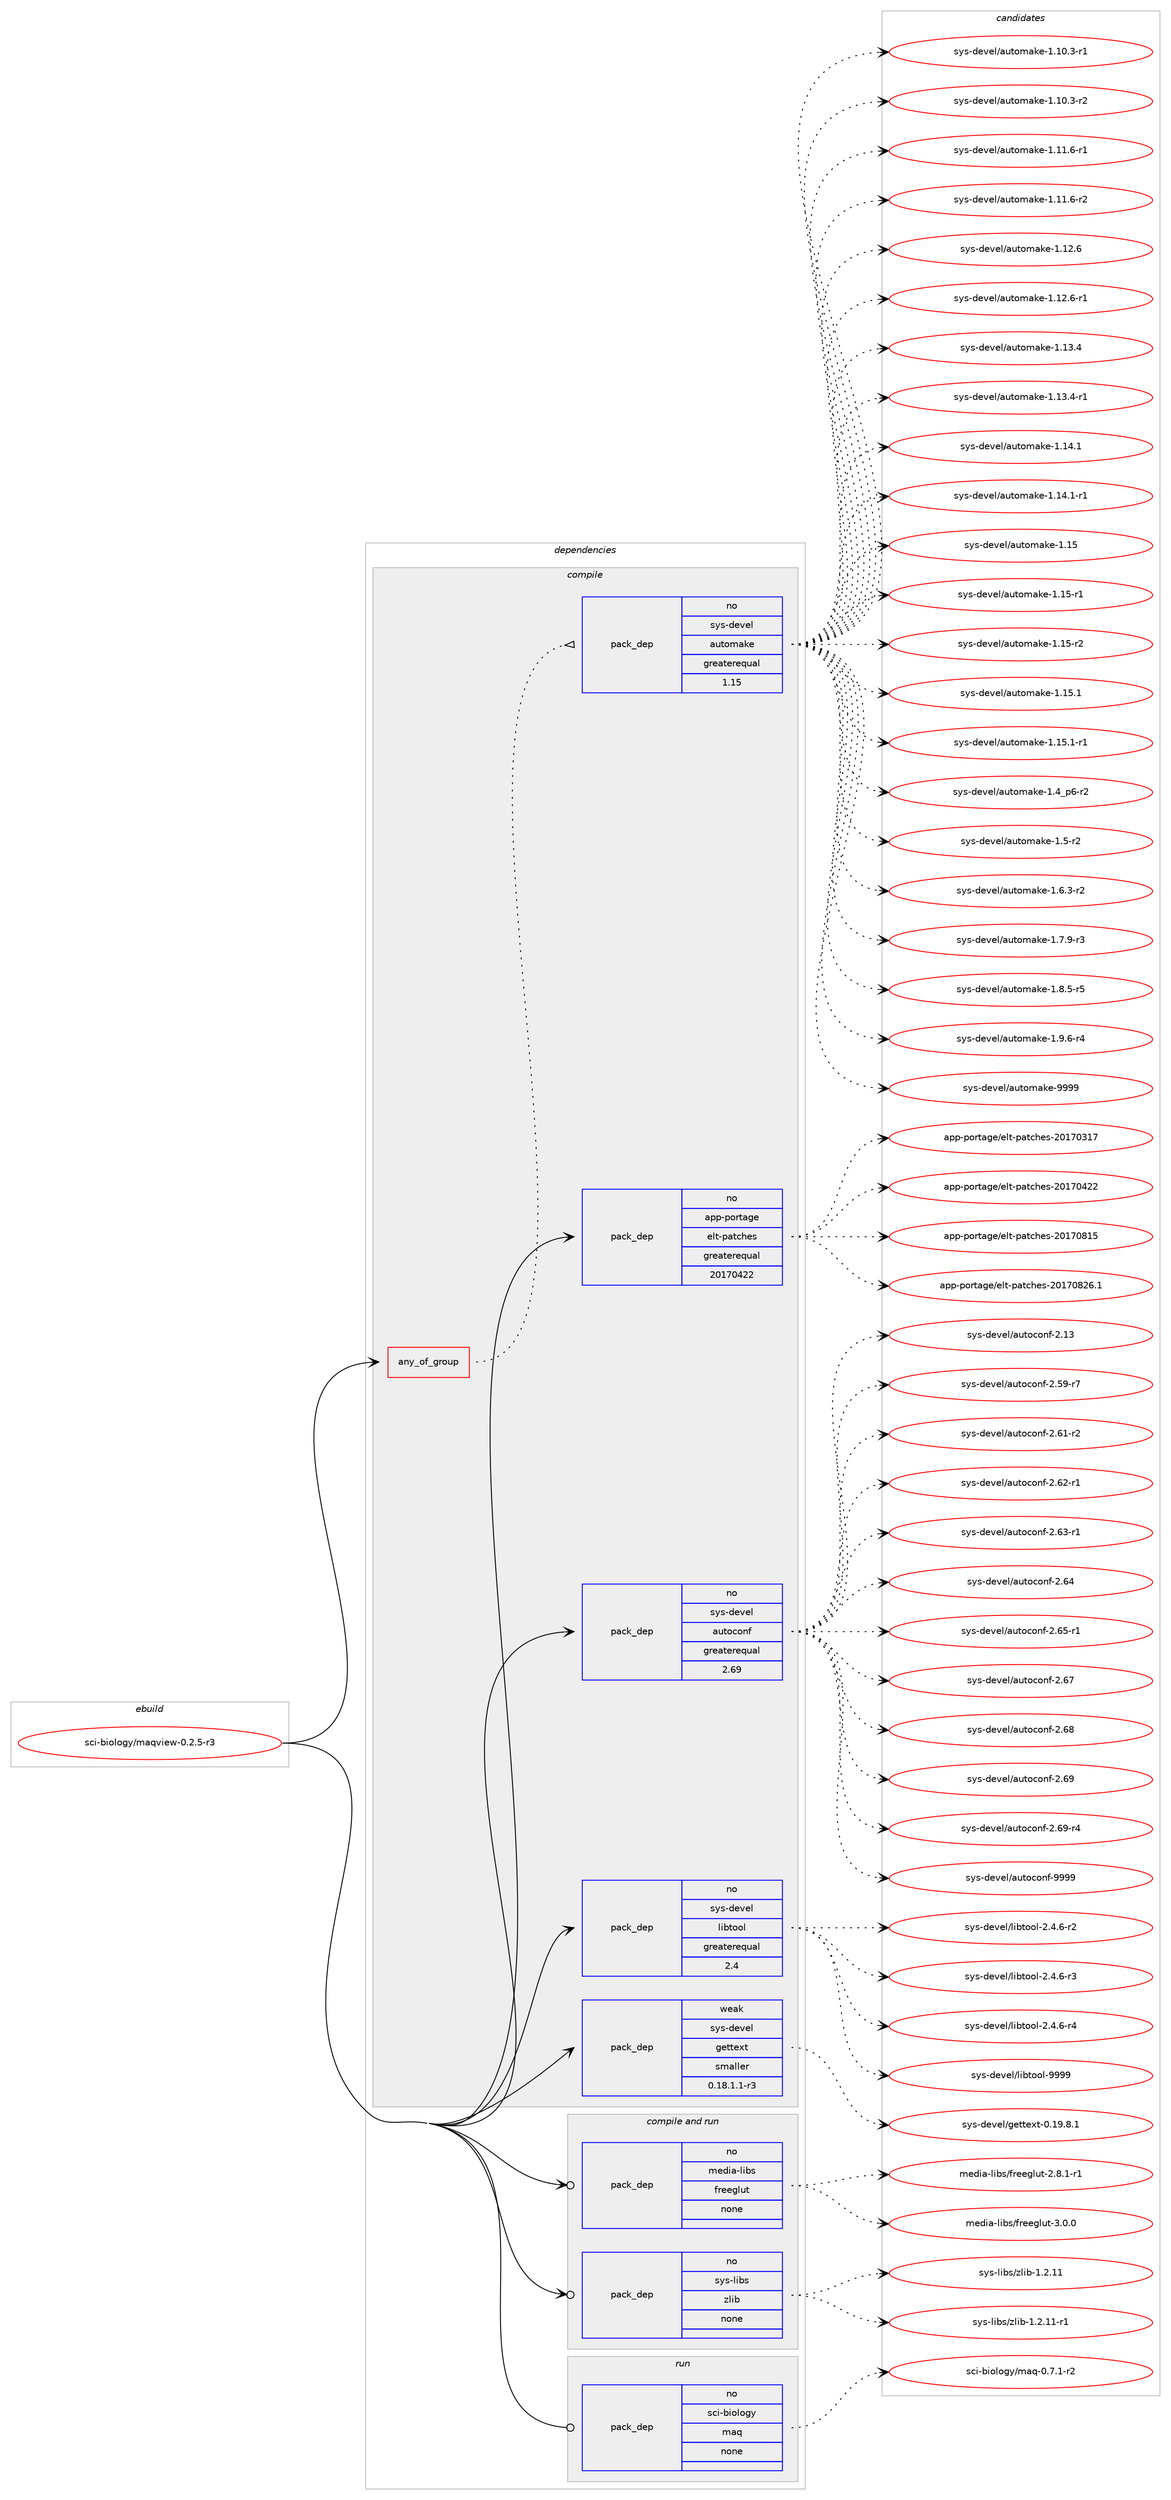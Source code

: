 digraph prolog {

# *************
# Graph options
# *************

newrank=true;
concentrate=true;
compound=true;
graph [rankdir=LR,fontname=Helvetica,fontsize=10,ranksep=1.5];#, ranksep=2.5, nodesep=0.2];
edge  [arrowhead=vee];
node  [fontname=Helvetica,fontsize=10];

# **********
# The ebuild
# **********

subgraph cluster_leftcol {
color=gray;
rank=same;
label=<<i>ebuild</i>>;
id [label="sci-biology/maqview-0.2.5-r3", color=red, width=4, href="../sci-biology/maqview-0.2.5-r3.svg"];
}

# ****************
# The dependencies
# ****************

subgraph cluster_midcol {
color=gray;
label=<<i>dependencies</i>>;
subgraph cluster_compile {
fillcolor="#eeeeee";
style=filled;
label=<<i>compile</i>>;
subgraph any7470 {
dependency444980 [label=<<TABLE BORDER="0" CELLBORDER="1" CELLSPACING="0" CELLPADDING="4"><TR><TD CELLPADDING="10">any_of_group</TD></TR></TABLE>>, shape=none, color=red];subgraph pack327901 {
dependency444981 [label=<<TABLE BORDER="0" CELLBORDER="1" CELLSPACING="0" CELLPADDING="4" WIDTH="220"><TR><TD ROWSPAN="6" CELLPADDING="30">pack_dep</TD></TR><TR><TD WIDTH="110">no</TD></TR><TR><TD>sys-devel</TD></TR><TR><TD>automake</TD></TR><TR><TD>greaterequal</TD></TR><TR><TD>1.15</TD></TR></TABLE>>, shape=none, color=blue];
}
dependency444980:e -> dependency444981:w [weight=20,style="dotted",arrowhead="oinv"];
}
id:e -> dependency444980:w [weight=20,style="solid",arrowhead="vee"];
subgraph pack327902 {
dependency444982 [label=<<TABLE BORDER="0" CELLBORDER="1" CELLSPACING="0" CELLPADDING="4" WIDTH="220"><TR><TD ROWSPAN="6" CELLPADDING="30">pack_dep</TD></TR><TR><TD WIDTH="110">no</TD></TR><TR><TD>app-portage</TD></TR><TR><TD>elt-patches</TD></TR><TR><TD>greaterequal</TD></TR><TR><TD>20170422</TD></TR></TABLE>>, shape=none, color=blue];
}
id:e -> dependency444982:w [weight=20,style="solid",arrowhead="vee"];
subgraph pack327903 {
dependency444983 [label=<<TABLE BORDER="0" CELLBORDER="1" CELLSPACING="0" CELLPADDING="4" WIDTH="220"><TR><TD ROWSPAN="6" CELLPADDING="30">pack_dep</TD></TR><TR><TD WIDTH="110">no</TD></TR><TR><TD>sys-devel</TD></TR><TR><TD>autoconf</TD></TR><TR><TD>greaterequal</TD></TR><TR><TD>2.69</TD></TR></TABLE>>, shape=none, color=blue];
}
id:e -> dependency444983:w [weight=20,style="solid",arrowhead="vee"];
subgraph pack327904 {
dependency444984 [label=<<TABLE BORDER="0" CELLBORDER="1" CELLSPACING="0" CELLPADDING="4" WIDTH="220"><TR><TD ROWSPAN="6" CELLPADDING="30">pack_dep</TD></TR><TR><TD WIDTH="110">no</TD></TR><TR><TD>sys-devel</TD></TR><TR><TD>libtool</TD></TR><TR><TD>greaterequal</TD></TR><TR><TD>2.4</TD></TR></TABLE>>, shape=none, color=blue];
}
id:e -> dependency444984:w [weight=20,style="solid",arrowhead="vee"];
subgraph pack327905 {
dependency444985 [label=<<TABLE BORDER="0" CELLBORDER="1" CELLSPACING="0" CELLPADDING="4" WIDTH="220"><TR><TD ROWSPAN="6" CELLPADDING="30">pack_dep</TD></TR><TR><TD WIDTH="110">weak</TD></TR><TR><TD>sys-devel</TD></TR><TR><TD>gettext</TD></TR><TR><TD>smaller</TD></TR><TR><TD>0.18.1.1-r3</TD></TR></TABLE>>, shape=none, color=blue];
}
id:e -> dependency444985:w [weight=20,style="solid",arrowhead="vee"];
}
subgraph cluster_compileandrun {
fillcolor="#eeeeee";
style=filled;
label=<<i>compile and run</i>>;
subgraph pack327906 {
dependency444986 [label=<<TABLE BORDER="0" CELLBORDER="1" CELLSPACING="0" CELLPADDING="4" WIDTH="220"><TR><TD ROWSPAN="6" CELLPADDING="30">pack_dep</TD></TR><TR><TD WIDTH="110">no</TD></TR><TR><TD>media-libs</TD></TR><TR><TD>freeglut</TD></TR><TR><TD>none</TD></TR><TR><TD></TD></TR></TABLE>>, shape=none, color=blue];
}
id:e -> dependency444986:w [weight=20,style="solid",arrowhead="odotvee"];
subgraph pack327907 {
dependency444987 [label=<<TABLE BORDER="0" CELLBORDER="1" CELLSPACING="0" CELLPADDING="4" WIDTH="220"><TR><TD ROWSPAN="6" CELLPADDING="30">pack_dep</TD></TR><TR><TD WIDTH="110">no</TD></TR><TR><TD>sys-libs</TD></TR><TR><TD>zlib</TD></TR><TR><TD>none</TD></TR><TR><TD></TD></TR></TABLE>>, shape=none, color=blue];
}
id:e -> dependency444987:w [weight=20,style="solid",arrowhead="odotvee"];
}
subgraph cluster_run {
fillcolor="#eeeeee";
style=filled;
label=<<i>run</i>>;
subgraph pack327908 {
dependency444988 [label=<<TABLE BORDER="0" CELLBORDER="1" CELLSPACING="0" CELLPADDING="4" WIDTH="220"><TR><TD ROWSPAN="6" CELLPADDING="30">pack_dep</TD></TR><TR><TD WIDTH="110">no</TD></TR><TR><TD>sci-biology</TD></TR><TR><TD>maq</TD></TR><TR><TD>none</TD></TR><TR><TD></TD></TR></TABLE>>, shape=none, color=blue];
}
id:e -> dependency444988:w [weight=20,style="solid",arrowhead="odot"];
}
}

# **************
# The candidates
# **************

subgraph cluster_choices {
rank=same;
color=gray;
label=<<i>candidates</i>>;

subgraph choice327901 {
color=black;
nodesep=1;
choice11512111545100101118101108479711711611110997107101454946494846514511449 [label="sys-devel/automake-1.10.3-r1", color=red, width=4,href="../sys-devel/automake-1.10.3-r1.svg"];
choice11512111545100101118101108479711711611110997107101454946494846514511450 [label="sys-devel/automake-1.10.3-r2", color=red, width=4,href="../sys-devel/automake-1.10.3-r2.svg"];
choice11512111545100101118101108479711711611110997107101454946494946544511449 [label="sys-devel/automake-1.11.6-r1", color=red, width=4,href="../sys-devel/automake-1.11.6-r1.svg"];
choice11512111545100101118101108479711711611110997107101454946494946544511450 [label="sys-devel/automake-1.11.6-r2", color=red, width=4,href="../sys-devel/automake-1.11.6-r2.svg"];
choice1151211154510010111810110847971171161111099710710145494649504654 [label="sys-devel/automake-1.12.6", color=red, width=4,href="../sys-devel/automake-1.12.6.svg"];
choice11512111545100101118101108479711711611110997107101454946495046544511449 [label="sys-devel/automake-1.12.6-r1", color=red, width=4,href="../sys-devel/automake-1.12.6-r1.svg"];
choice1151211154510010111810110847971171161111099710710145494649514652 [label="sys-devel/automake-1.13.4", color=red, width=4,href="../sys-devel/automake-1.13.4.svg"];
choice11512111545100101118101108479711711611110997107101454946495146524511449 [label="sys-devel/automake-1.13.4-r1", color=red, width=4,href="../sys-devel/automake-1.13.4-r1.svg"];
choice1151211154510010111810110847971171161111099710710145494649524649 [label="sys-devel/automake-1.14.1", color=red, width=4,href="../sys-devel/automake-1.14.1.svg"];
choice11512111545100101118101108479711711611110997107101454946495246494511449 [label="sys-devel/automake-1.14.1-r1", color=red, width=4,href="../sys-devel/automake-1.14.1-r1.svg"];
choice115121115451001011181011084797117116111109971071014549464953 [label="sys-devel/automake-1.15", color=red, width=4,href="../sys-devel/automake-1.15.svg"];
choice1151211154510010111810110847971171161111099710710145494649534511449 [label="sys-devel/automake-1.15-r1", color=red, width=4,href="../sys-devel/automake-1.15-r1.svg"];
choice1151211154510010111810110847971171161111099710710145494649534511450 [label="sys-devel/automake-1.15-r2", color=red, width=4,href="../sys-devel/automake-1.15-r2.svg"];
choice1151211154510010111810110847971171161111099710710145494649534649 [label="sys-devel/automake-1.15.1", color=red, width=4,href="../sys-devel/automake-1.15.1.svg"];
choice11512111545100101118101108479711711611110997107101454946495346494511449 [label="sys-devel/automake-1.15.1-r1", color=red, width=4,href="../sys-devel/automake-1.15.1-r1.svg"];
choice115121115451001011181011084797117116111109971071014549465295112544511450 [label="sys-devel/automake-1.4_p6-r2", color=red, width=4,href="../sys-devel/automake-1.4_p6-r2.svg"];
choice11512111545100101118101108479711711611110997107101454946534511450 [label="sys-devel/automake-1.5-r2", color=red, width=4,href="../sys-devel/automake-1.5-r2.svg"];
choice115121115451001011181011084797117116111109971071014549465446514511450 [label="sys-devel/automake-1.6.3-r2", color=red, width=4,href="../sys-devel/automake-1.6.3-r2.svg"];
choice115121115451001011181011084797117116111109971071014549465546574511451 [label="sys-devel/automake-1.7.9-r3", color=red, width=4,href="../sys-devel/automake-1.7.9-r3.svg"];
choice115121115451001011181011084797117116111109971071014549465646534511453 [label="sys-devel/automake-1.8.5-r5", color=red, width=4,href="../sys-devel/automake-1.8.5-r5.svg"];
choice115121115451001011181011084797117116111109971071014549465746544511452 [label="sys-devel/automake-1.9.6-r4", color=red, width=4,href="../sys-devel/automake-1.9.6-r4.svg"];
choice115121115451001011181011084797117116111109971071014557575757 [label="sys-devel/automake-9999", color=red, width=4,href="../sys-devel/automake-9999.svg"];
dependency444981:e -> choice11512111545100101118101108479711711611110997107101454946494846514511449:w [style=dotted,weight="100"];
dependency444981:e -> choice11512111545100101118101108479711711611110997107101454946494846514511450:w [style=dotted,weight="100"];
dependency444981:e -> choice11512111545100101118101108479711711611110997107101454946494946544511449:w [style=dotted,weight="100"];
dependency444981:e -> choice11512111545100101118101108479711711611110997107101454946494946544511450:w [style=dotted,weight="100"];
dependency444981:e -> choice1151211154510010111810110847971171161111099710710145494649504654:w [style=dotted,weight="100"];
dependency444981:e -> choice11512111545100101118101108479711711611110997107101454946495046544511449:w [style=dotted,weight="100"];
dependency444981:e -> choice1151211154510010111810110847971171161111099710710145494649514652:w [style=dotted,weight="100"];
dependency444981:e -> choice11512111545100101118101108479711711611110997107101454946495146524511449:w [style=dotted,weight="100"];
dependency444981:e -> choice1151211154510010111810110847971171161111099710710145494649524649:w [style=dotted,weight="100"];
dependency444981:e -> choice11512111545100101118101108479711711611110997107101454946495246494511449:w [style=dotted,weight="100"];
dependency444981:e -> choice115121115451001011181011084797117116111109971071014549464953:w [style=dotted,weight="100"];
dependency444981:e -> choice1151211154510010111810110847971171161111099710710145494649534511449:w [style=dotted,weight="100"];
dependency444981:e -> choice1151211154510010111810110847971171161111099710710145494649534511450:w [style=dotted,weight="100"];
dependency444981:e -> choice1151211154510010111810110847971171161111099710710145494649534649:w [style=dotted,weight="100"];
dependency444981:e -> choice11512111545100101118101108479711711611110997107101454946495346494511449:w [style=dotted,weight="100"];
dependency444981:e -> choice115121115451001011181011084797117116111109971071014549465295112544511450:w [style=dotted,weight="100"];
dependency444981:e -> choice11512111545100101118101108479711711611110997107101454946534511450:w [style=dotted,weight="100"];
dependency444981:e -> choice115121115451001011181011084797117116111109971071014549465446514511450:w [style=dotted,weight="100"];
dependency444981:e -> choice115121115451001011181011084797117116111109971071014549465546574511451:w [style=dotted,weight="100"];
dependency444981:e -> choice115121115451001011181011084797117116111109971071014549465646534511453:w [style=dotted,weight="100"];
dependency444981:e -> choice115121115451001011181011084797117116111109971071014549465746544511452:w [style=dotted,weight="100"];
dependency444981:e -> choice115121115451001011181011084797117116111109971071014557575757:w [style=dotted,weight="100"];
}
subgraph choice327902 {
color=black;
nodesep=1;
choice97112112451121111141169710310147101108116451129711699104101115455048495548514955 [label="app-portage/elt-patches-20170317", color=red, width=4,href="../app-portage/elt-patches-20170317.svg"];
choice97112112451121111141169710310147101108116451129711699104101115455048495548525050 [label="app-portage/elt-patches-20170422", color=red, width=4,href="../app-portage/elt-patches-20170422.svg"];
choice97112112451121111141169710310147101108116451129711699104101115455048495548564953 [label="app-portage/elt-patches-20170815", color=red, width=4,href="../app-portage/elt-patches-20170815.svg"];
choice971121124511211111411697103101471011081164511297116991041011154550484955485650544649 [label="app-portage/elt-patches-20170826.1", color=red, width=4,href="../app-portage/elt-patches-20170826.1.svg"];
dependency444982:e -> choice97112112451121111141169710310147101108116451129711699104101115455048495548514955:w [style=dotted,weight="100"];
dependency444982:e -> choice97112112451121111141169710310147101108116451129711699104101115455048495548525050:w [style=dotted,weight="100"];
dependency444982:e -> choice97112112451121111141169710310147101108116451129711699104101115455048495548564953:w [style=dotted,weight="100"];
dependency444982:e -> choice971121124511211111411697103101471011081164511297116991041011154550484955485650544649:w [style=dotted,weight="100"];
}
subgraph choice327903 {
color=black;
nodesep=1;
choice115121115451001011181011084797117116111991111101024550464951 [label="sys-devel/autoconf-2.13", color=red, width=4,href="../sys-devel/autoconf-2.13.svg"];
choice1151211154510010111810110847971171161119911111010245504653574511455 [label="sys-devel/autoconf-2.59-r7", color=red, width=4,href="../sys-devel/autoconf-2.59-r7.svg"];
choice1151211154510010111810110847971171161119911111010245504654494511450 [label="sys-devel/autoconf-2.61-r2", color=red, width=4,href="../sys-devel/autoconf-2.61-r2.svg"];
choice1151211154510010111810110847971171161119911111010245504654504511449 [label="sys-devel/autoconf-2.62-r1", color=red, width=4,href="../sys-devel/autoconf-2.62-r1.svg"];
choice1151211154510010111810110847971171161119911111010245504654514511449 [label="sys-devel/autoconf-2.63-r1", color=red, width=4,href="../sys-devel/autoconf-2.63-r1.svg"];
choice115121115451001011181011084797117116111991111101024550465452 [label="sys-devel/autoconf-2.64", color=red, width=4,href="../sys-devel/autoconf-2.64.svg"];
choice1151211154510010111810110847971171161119911111010245504654534511449 [label="sys-devel/autoconf-2.65-r1", color=red, width=4,href="../sys-devel/autoconf-2.65-r1.svg"];
choice115121115451001011181011084797117116111991111101024550465455 [label="sys-devel/autoconf-2.67", color=red, width=4,href="../sys-devel/autoconf-2.67.svg"];
choice115121115451001011181011084797117116111991111101024550465456 [label="sys-devel/autoconf-2.68", color=red, width=4,href="../sys-devel/autoconf-2.68.svg"];
choice115121115451001011181011084797117116111991111101024550465457 [label="sys-devel/autoconf-2.69", color=red, width=4,href="../sys-devel/autoconf-2.69.svg"];
choice1151211154510010111810110847971171161119911111010245504654574511452 [label="sys-devel/autoconf-2.69-r4", color=red, width=4,href="../sys-devel/autoconf-2.69-r4.svg"];
choice115121115451001011181011084797117116111991111101024557575757 [label="sys-devel/autoconf-9999", color=red, width=4,href="../sys-devel/autoconf-9999.svg"];
dependency444983:e -> choice115121115451001011181011084797117116111991111101024550464951:w [style=dotted,weight="100"];
dependency444983:e -> choice1151211154510010111810110847971171161119911111010245504653574511455:w [style=dotted,weight="100"];
dependency444983:e -> choice1151211154510010111810110847971171161119911111010245504654494511450:w [style=dotted,weight="100"];
dependency444983:e -> choice1151211154510010111810110847971171161119911111010245504654504511449:w [style=dotted,weight="100"];
dependency444983:e -> choice1151211154510010111810110847971171161119911111010245504654514511449:w [style=dotted,weight="100"];
dependency444983:e -> choice115121115451001011181011084797117116111991111101024550465452:w [style=dotted,weight="100"];
dependency444983:e -> choice1151211154510010111810110847971171161119911111010245504654534511449:w [style=dotted,weight="100"];
dependency444983:e -> choice115121115451001011181011084797117116111991111101024550465455:w [style=dotted,weight="100"];
dependency444983:e -> choice115121115451001011181011084797117116111991111101024550465456:w [style=dotted,weight="100"];
dependency444983:e -> choice115121115451001011181011084797117116111991111101024550465457:w [style=dotted,weight="100"];
dependency444983:e -> choice1151211154510010111810110847971171161119911111010245504654574511452:w [style=dotted,weight="100"];
dependency444983:e -> choice115121115451001011181011084797117116111991111101024557575757:w [style=dotted,weight="100"];
}
subgraph choice327904 {
color=black;
nodesep=1;
choice1151211154510010111810110847108105981161111111084550465246544511450 [label="sys-devel/libtool-2.4.6-r2", color=red, width=4,href="../sys-devel/libtool-2.4.6-r2.svg"];
choice1151211154510010111810110847108105981161111111084550465246544511451 [label="sys-devel/libtool-2.4.6-r3", color=red, width=4,href="../sys-devel/libtool-2.4.6-r3.svg"];
choice1151211154510010111810110847108105981161111111084550465246544511452 [label="sys-devel/libtool-2.4.6-r4", color=red, width=4,href="../sys-devel/libtool-2.4.6-r4.svg"];
choice1151211154510010111810110847108105981161111111084557575757 [label="sys-devel/libtool-9999", color=red, width=4,href="../sys-devel/libtool-9999.svg"];
dependency444984:e -> choice1151211154510010111810110847108105981161111111084550465246544511450:w [style=dotted,weight="100"];
dependency444984:e -> choice1151211154510010111810110847108105981161111111084550465246544511451:w [style=dotted,weight="100"];
dependency444984:e -> choice1151211154510010111810110847108105981161111111084550465246544511452:w [style=dotted,weight="100"];
dependency444984:e -> choice1151211154510010111810110847108105981161111111084557575757:w [style=dotted,weight="100"];
}
subgraph choice327905 {
color=black;
nodesep=1;
choice1151211154510010111810110847103101116116101120116454846495746564649 [label="sys-devel/gettext-0.19.8.1", color=red, width=4,href="../sys-devel/gettext-0.19.8.1.svg"];
dependency444985:e -> choice1151211154510010111810110847103101116116101120116454846495746564649:w [style=dotted,weight="100"];
}
subgraph choice327906 {
color=black;
nodesep=1;
choice109101100105974510810598115471021141011011031081171164550465646494511449 [label="media-libs/freeglut-2.8.1-r1", color=red, width=4,href="../media-libs/freeglut-2.8.1-r1.svg"];
choice10910110010597451081059811547102114101101103108117116455146484648 [label="media-libs/freeglut-3.0.0", color=red, width=4,href="../media-libs/freeglut-3.0.0.svg"];
dependency444986:e -> choice109101100105974510810598115471021141011011031081171164550465646494511449:w [style=dotted,weight="100"];
dependency444986:e -> choice10910110010597451081059811547102114101101103108117116455146484648:w [style=dotted,weight="100"];
}
subgraph choice327907 {
color=black;
nodesep=1;
choice1151211154510810598115471221081059845494650464949 [label="sys-libs/zlib-1.2.11", color=red, width=4,href="../sys-libs/zlib-1.2.11.svg"];
choice11512111545108105981154712210810598454946504649494511449 [label="sys-libs/zlib-1.2.11-r1", color=red, width=4,href="../sys-libs/zlib-1.2.11-r1.svg"];
dependency444987:e -> choice1151211154510810598115471221081059845494650464949:w [style=dotted,weight="100"];
dependency444987:e -> choice11512111545108105981154712210810598454946504649494511449:w [style=dotted,weight="100"];
}
subgraph choice327908 {
color=black;
nodesep=1;
choice11599105459810511110811110312147109971134548465546494511450 [label="sci-biology/maq-0.7.1-r2", color=red, width=4,href="../sci-biology/maq-0.7.1-r2.svg"];
dependency444988:e -> choice11599105459810511110811110312147109971134548465546494511450:w [style=dotted,weight="100"];
}
}

}

